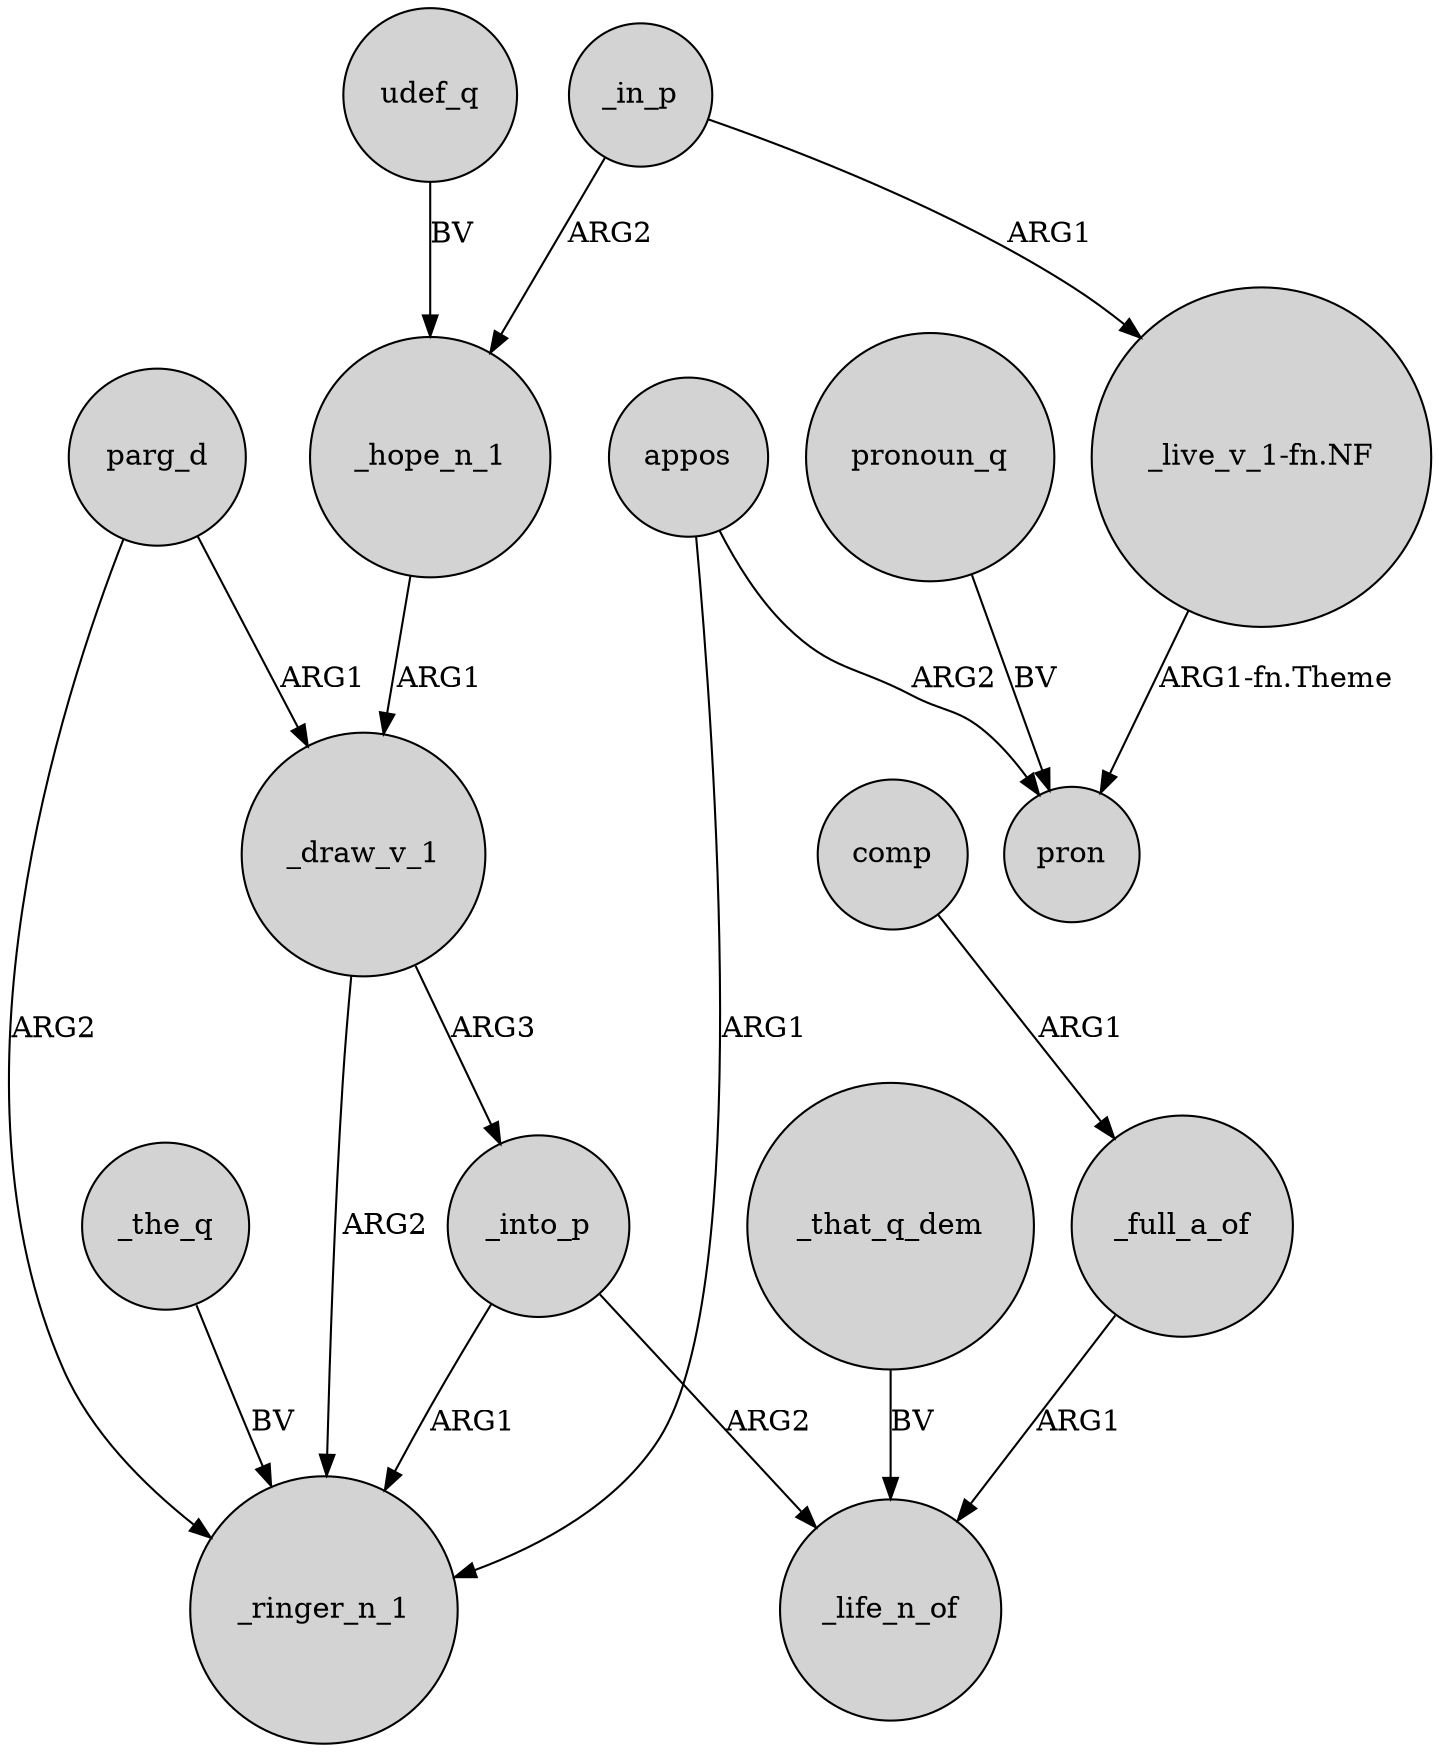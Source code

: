digraph {
	node [shape=circle style=filled]
	parg_d -> _draw_v_1 [label=ARG1]
	_draw_v_1 -> _ringer_n_1 [label=ARG2]
	_the_q -> _ringer_n_1 [label=BV]
	_into_p -> _life_n_of [label=ARG2]
	"_live_v_1-fn.NF" -> pron [label="ARG1-fn.Theme"]
	_full_a_of -> _life_n_of [label=ARG1]
	appos -> pron [label=ARG2]
	pronoun_q -> pron [label=BV]
	_hope_n_1 -> _draw_v_1 [label=ARG1]
	parg_d -> _ringer_n_1 [label=ARG2]
	_into_p -> _ringer_n_1 [label=ARG1]
	_draw_v_1 -> _into_p [label=ARG3]
	_in_p -> "_live_v_1-fn.NF" [label=ARG1]
	appos -> _ringer_n_1 [label=ARG1]
	_that_q_dem -> _life_n_of [label=BV]
	comp -> _full_a_of [label=ARG1]
	udef_q -> _hope_n_1 [label=BV]
	_in_p -> _hope_n_1 [label=ARG2]
}
